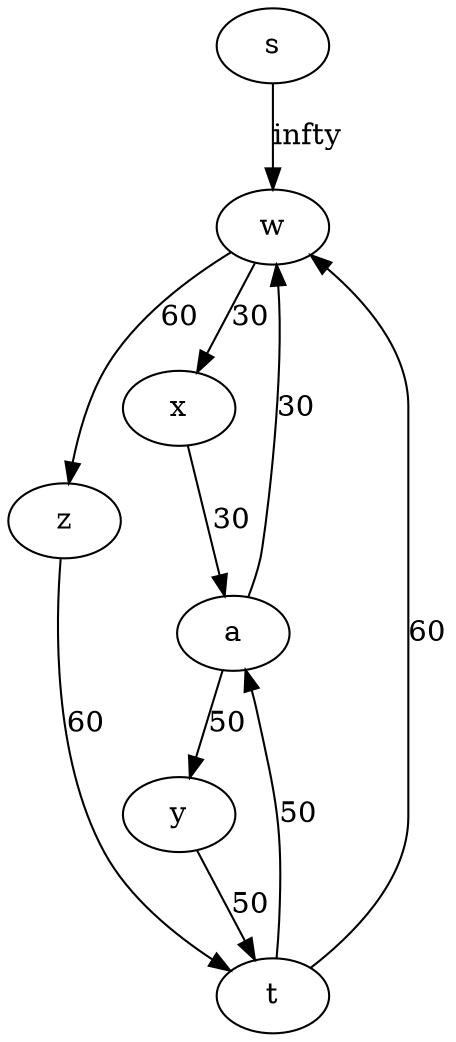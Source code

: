 digraph g {
    s -> w [label="infty"];
    w -> x -> a -> w [label="30"];
    a -> y -> t -> a [label="50"];
    w -> z -> t -> w [label="60"];
}